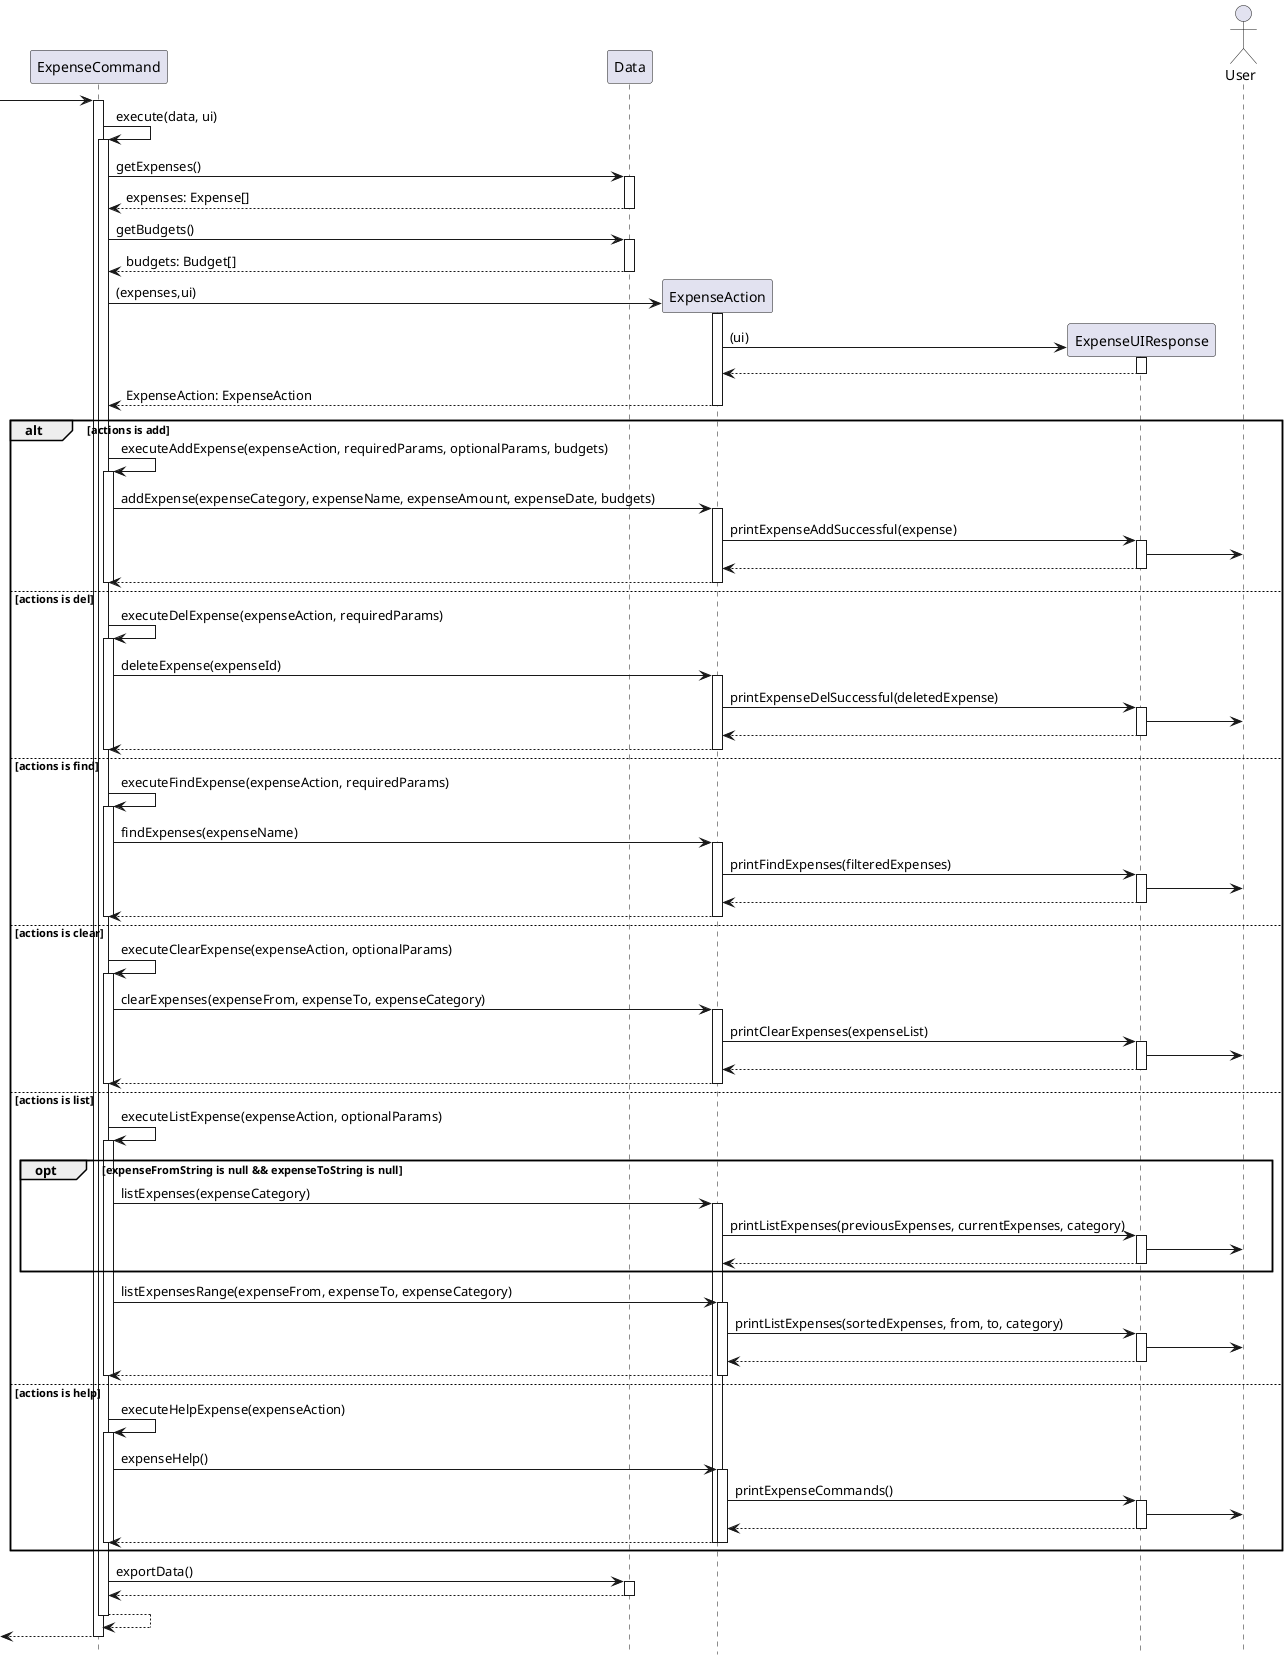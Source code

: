 @startuml

hide footbox

participant ExpenseCommand
participant Data
participant ExpenseAction
participant ExpenseUIResponse
actor User

 -> "ExpenseCommand":

activate "ExpenseCommand"
"ExpenseCommand" -> "ExpenseCommand": execute(data, ui)
activate  "ExpenseCommand"
"ExpenseCommand" -> "Data": getExpenses()
activate "Data"
return expenses: Expense[]
deactivate "Data"
"ExpenseCommand" -> "Data": getBudgets()
activate "Data"
return budgets: Budget[]
deactivate "Data"

"ExpenseCommand" -> "ExpenseAction" ** : (expenses,ui)
activate "ExpenseAction"

"ExpenseAction" -> "ExpenseUIResponse" ** : (ui)
activate "ExpenseUIResponse"
"ExpenseUIResponse" --> "ExpenseAction"
deactivate "ExpenseUIResponse"

return ExpenseAction: ExpenseAction
deactivate "ExpenseAction"


alt actions is add
"ExpenseCommand" -> "ExpenseCommand": executeAddExpense(expenseAction, requiredParams, optionalParams, budgets)
activate "ExpenseCommand"
"ExpenseCommand" -> "ExpenseAction" : addExpense(expenseCategory, expenseName, expenseAmount, expenseDate, budgets)
activate "ExpenseAction"
"ExpenseAction" -> "ExpenseUIResponse" : printExpenseAddSuccessful(expense)
activate "ExpenseUIResponse"
"ExpenseUIResponse" -> User
return
return

deactivate "ExpenseCommand"

else actions is del
"ExpenseCommand" -> "ExpenseCommand": executeDelExpense(expenseAction, requiredParams)
activate "ExpenseCommand"
"ExpenseCommand" -> "ExpenseAction" : deleteExpense(expenseId)
activate "ExpenseAction"
"ExpenseAction" -> "ExpenseUIResponse" : printExpenseDelSuccessful(deletedExpense)
activate "ExpenseUIResponse"
"ExpenseUIResponse" -> User
return
return

deactivate "ExpenseCommand"

else actions is find
"ExpenseCommand" -> "ExpenseCommand": executeFindExpense(expenseAction, requiredParams)
activate "ExpenseCommand"
"ExpenseCommand" -> "ExpenseAction" : findExpenses(expenseName)
activate "ExpenseAction"
"ExpenseAction" -> "ExpenseUIResponse" : printFindExpenses(filteredExpenses)
activate "ExpenseUIResponse"
"ExpenseUIResponse" -> User
return
return

deactivate "ExpenseCommand"

else actions is clear
"ExpenseCommand" -> "ExpenseCommand": executeClearExpense(expenseAction, optionalParams)
activate "ExpenseCommand"
"ExpenseCommand" -> "ExpenseAction" : clearExpenses(expenseFrom, expenseTo, expenseCategory)
activate "ExpenseAction"
"ExpenseAction" -> "ExpenseUIResponse" : printClearExpenses(expenseList)
activate "ExpenseUIResponse"
"ExpenseUIResponse" -> User
return
return

deactivate "ExpenseCommand"

else actions is list
"ExpenseCommand" -> "ExpenseCommand": executeListExpense(expenseAction, optionalParams)
activate "ExpenseCommand"

opt expenseFromString is null && expenseToString is null
"ExpenseCommand" -> "ExpenseAction" : listExpenses(expenseCategory)
activate "ExpenseAction"
"ExpenseAction" -> "ExpenseUIResponse" : printListExpenses(previousExpenses, currentExpenses, category)
activate "ExpenseUIResponse"
"ExpenseUIResponse" -> User
return
end


"ExpenseCommand" -> "ExpenseAction" : listExpensesRange(expenseFrom, expenseTo, expenseCategory)
activate "ExpenseAction"
"ExpenseAction" -> "ExpenseUIResponse" : printListExpenses(sortedExpenses, from, to, category)
activate "ExpenseUIResponse"


"ExpenseUIResponse" -> User
return
return

deactivate "ExpenseCommand"

else actions is help
"ExpenseCommand" -> "ExpenseCommand": executeHelpExpense(expenseAction)
activate "ExpenseCommand"
"ExpenseCommand" -> "ExpenseAction" : expenseHelp()
activate "ExpenseAction"
"ExpenseAction" -> "ExpenseUIResponse" : printExpenseCommands()
activate "ExpenseUIResponse"
"ExpenseUIResponse" -> User
return
return

deactivate "ExpenseCommand"
end

"ExpenseCommand" -> "Data": exportData()
activate "Data"
return
deactivate "Data"

"ExpenseCommand" --> "ExpenseCommand"
deactivate "ExpenseCommand"

<-- "ExpenseCommand"
deactivate "ExpenseCommand"

@enduml